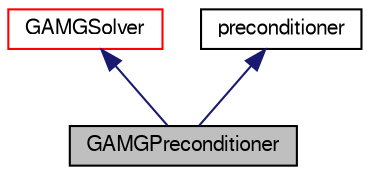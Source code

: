 digraph "GAMGPreconditioner"
{
  bgcolor="transparent";
  edge [fontname="FreeSans",fontsize="10",labelfontname="FreeSans",labelfontsize="10"];
  node [fontname="FreeSans",fontsize="10",shape=record];
  Node0 [label="GAMGPreconditioner",height=0.2,width=0.4,color="black", fillcolor="grey75", style="filled", fontcolor="black"];
  Node1 -> Node0 [dir="back",color="midnightblue",fontsize="10",style="solid",fontname="FreeSans"];
  Node1 [label="GAMGSolver",height=0.2,width=0.4,color="red",URL="$a27002.html",tooltip="Geometric agglomerated algebraic multigrid solver. "];
  Node3 -> Node0 [dir="back",color="midnightblue",fontsize="10",style="solid",fontname="FreeSans"];
  Node3 [label="preconditioner",height=0.2,width=0.4,color="black",URL="$a26894.html",tooltip="Abstract base-class for lduMatrix preconditioners. "];
}
